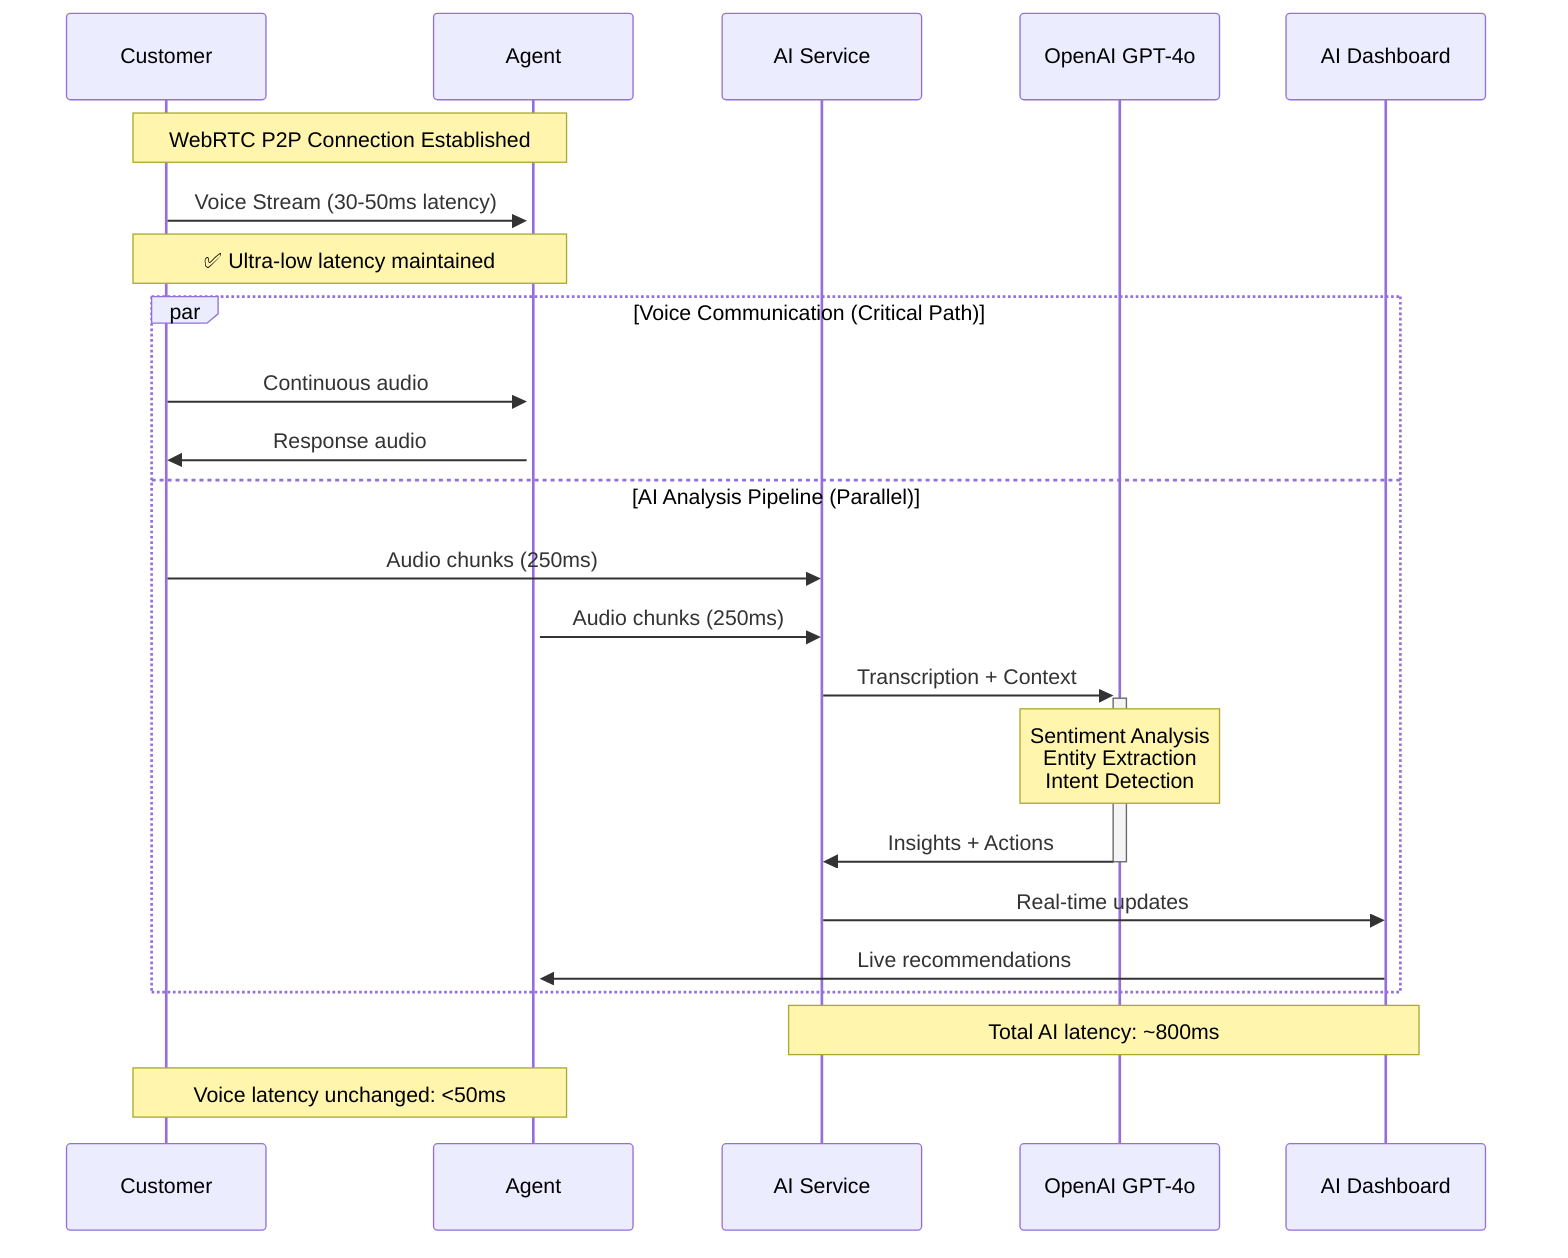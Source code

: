 sequenceDiagram
    participant C as Customer
    participant A as Agent  
    participant AI as AI Service
    participant LLM as OpenAI GPT-4o
    participant DASH as AI Dashboard
    
    Note over C,A: WebRTC P2P Connection Established
    C->>+A: Voice Stream (30-50ms latency)
    Note over C,A: ✅ Ultra-low latency maintained
    
    par Voice Communication (Critical Path)
        C->>A: Continuous audio
        A->>C: Response audio
    and AI Analysis Pipeline (Parallel)
        C->>AI: Audio chunks (250ms)
        A->>AI: Audio chunks (250ms)
        AI->>+LLM: Transcription + Context
        Note over LLM: Sentiment Analysis<br/>Entity Extraction<br/>Intent Detection
        LLM->>-AI: Insights + Actions
        AI->>DASH: Real-time updates
        DASH->>A: Live recommendations
    end
    
    Note over AI,DASH: Total AI latency: ~800ms
    Note over C,A: Voice latency unchanged: <50ms